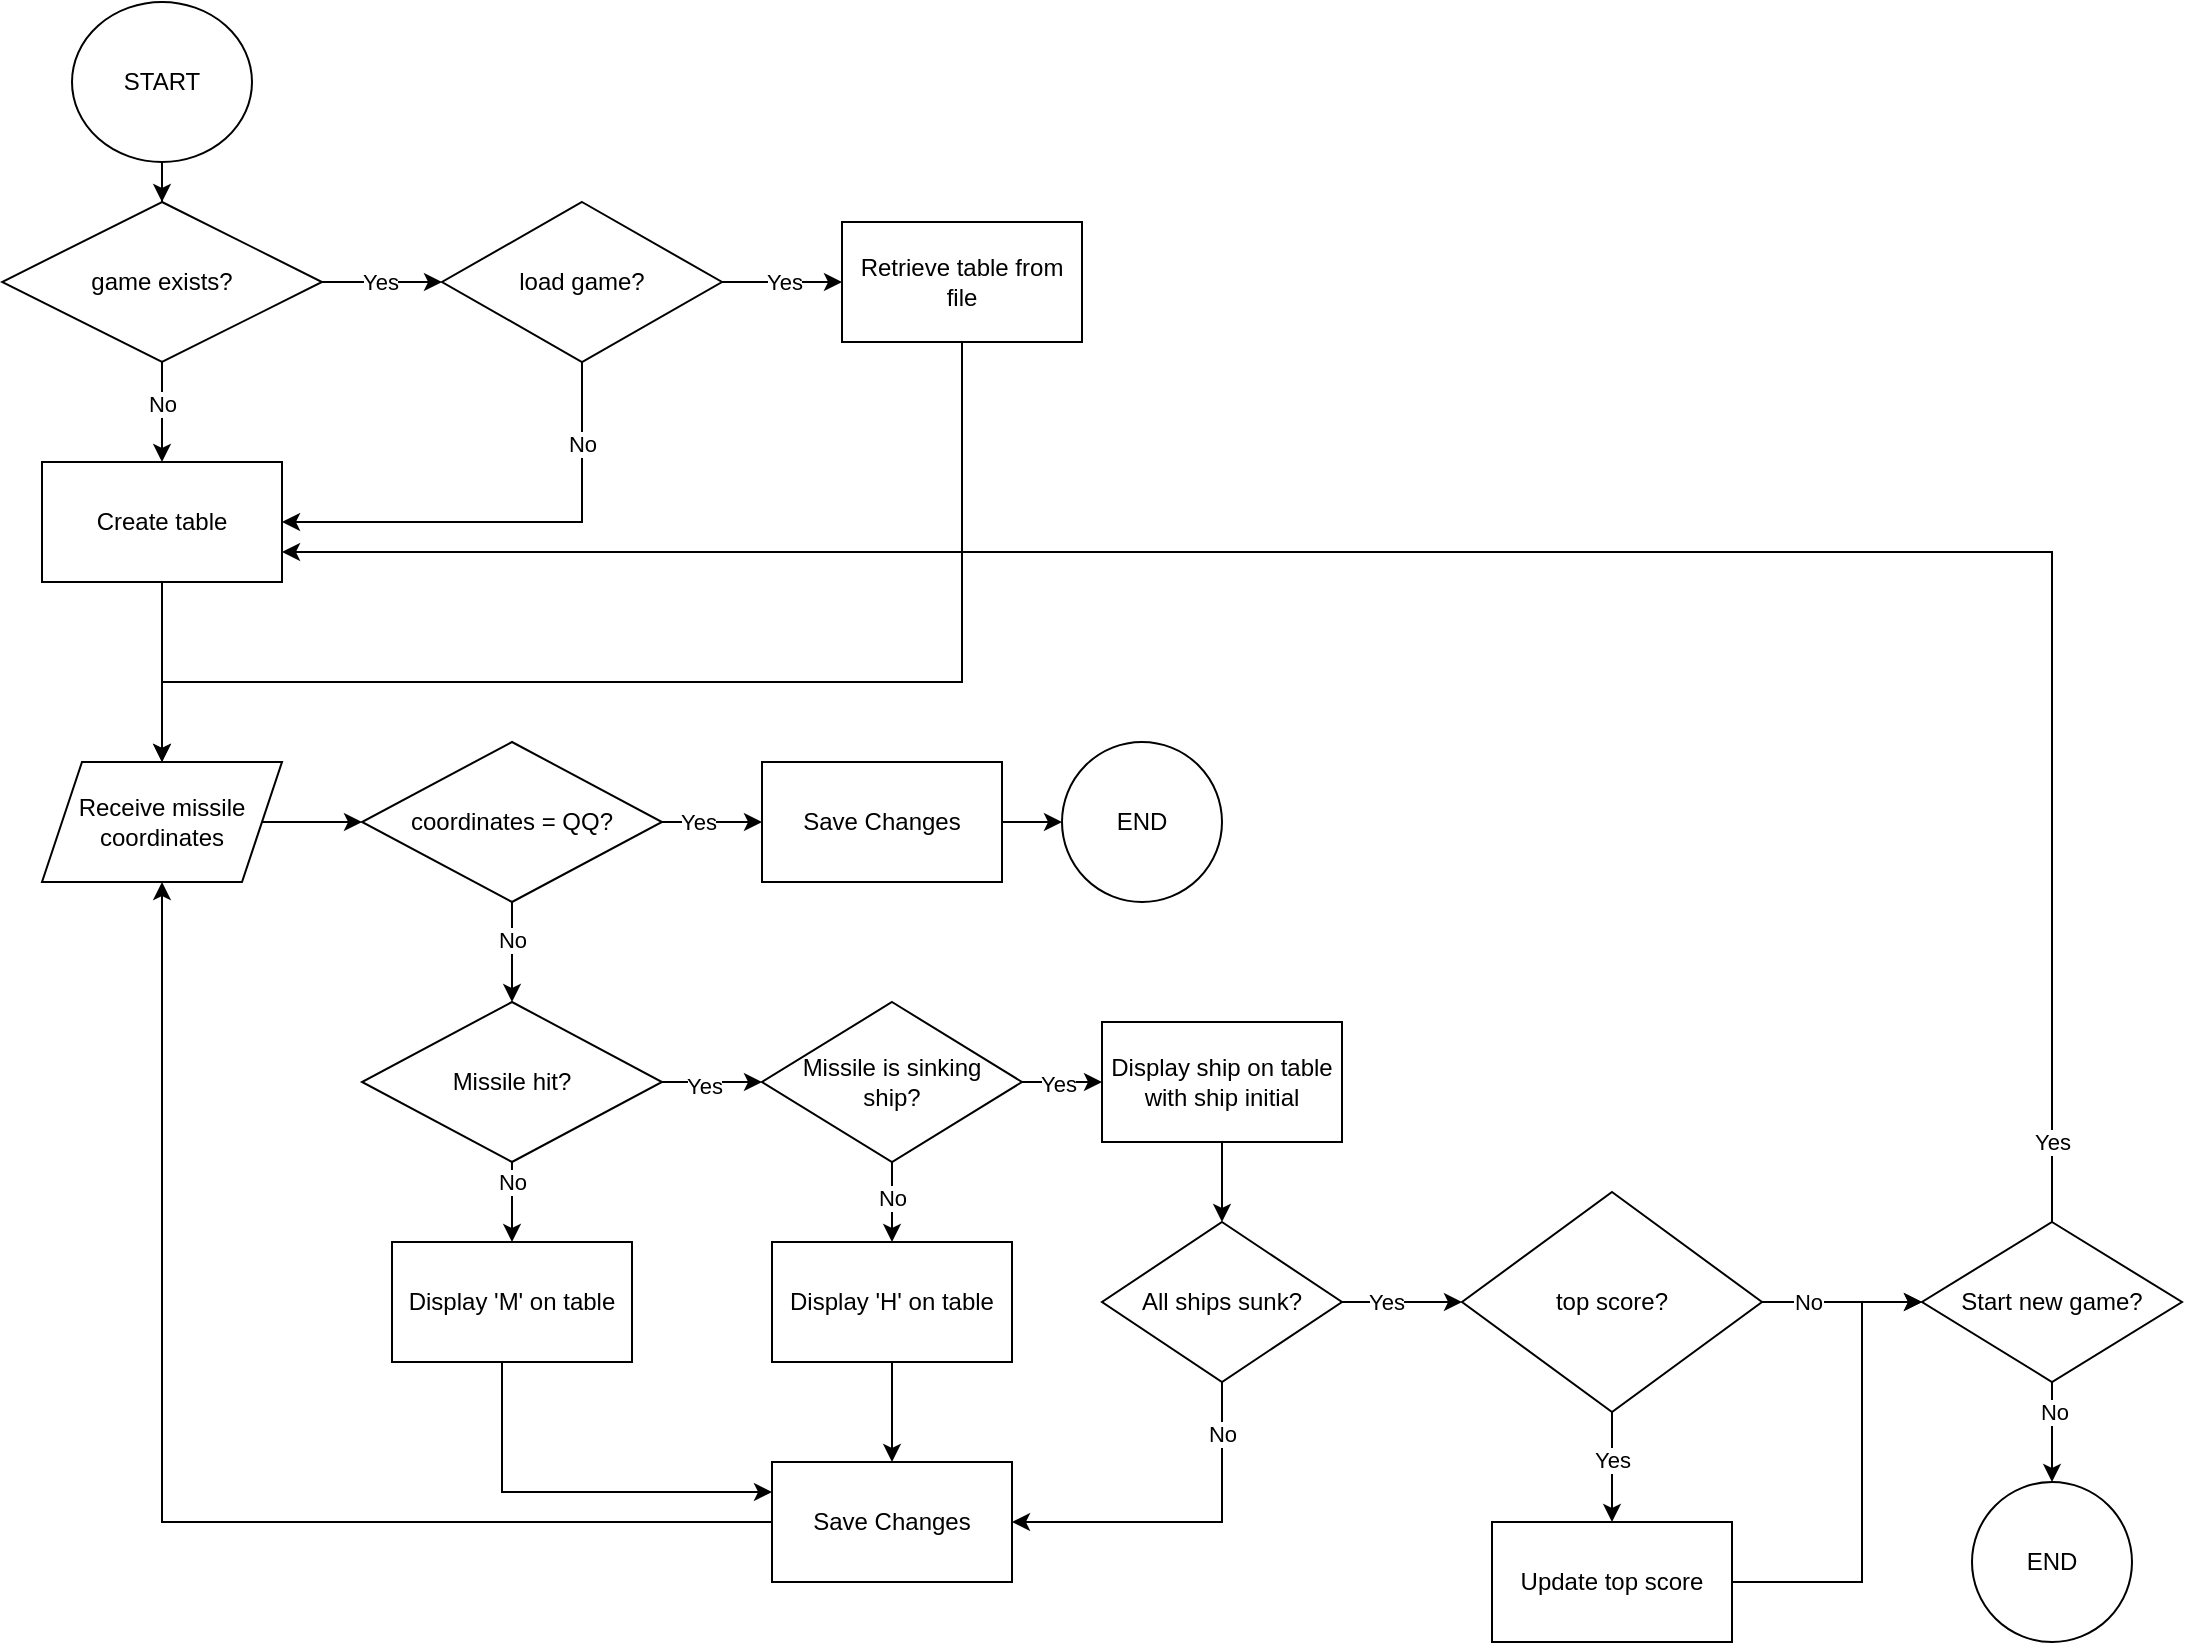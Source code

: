 <mxfile version="24.4.13" type="device">
  <diagram name="Page-1" id="uKUrpSD-i5e1eAox_Blk">
    <mxGraphModel dx="895" dy="1214" grid="1" gridSize="10" guides="1" tooltips="1" connect="1" arrows="1" fold="1" page="1" pageScale="1" pageWidth="850" pageHeight="1100" math="0" shadow="0">
      <root>
        <mxCell id="0" />
        <mxCell id="1" parent="0" />
        <mxCell id="9fz9pq_bd6llEG-oTn1c-10" value="" style="edgeStyle=orthogonalEdgeStyle;rounded=0;orthogonalLoop=1;jettySize=auto;html=1;" parent="1" source="9fz9pq_bd6llEG-oTn1c-2" target="9fz9pq_bd6llEG-oTn1c-3" edge="1">
          <mxGeometry relative="1" as="geometry" />
        </mxCell>
        <mxCell id="9fz9pq_bd6llEG-oTn1c-2" value="START" style="ellipse;whiteSpace=wrap;html=1;" parent="1" vertex="1">
          <mxGeometry x="195" y="20" width="90" height="80" as="geometry" />
        </mxCell>
        <mxCell id="9fz9pq_bd6llEG-oTn1c-5" value="" style="edgeStyle=orthogonalEdgeStyle;rounded=0;orthogonalLoop=1;jettySize=auto;html=1;" parent="1" source="9fz9pq_bd6llEG-oTn1c-3" edge="1">
          <mxGeometry relative="1" as="geometry">
            <mxPoint x="380" y="160" as="targetPoint" />
          </mxGeometry>
        </mxCell>
        <mxCell id="9fz9pq_bd6llEG-oTn1c-8" value="Yes" style="edgeLabel;html=1;align=center;verticalAlign=middle;resizable=0;points=[];" parent="9fz9pq_bd6llEG-oTn1c-5" vertex="1" connectable="0">
          <mxGeometry x="-0.064" y="3" relative="1" as="geometry">
            <mxPoint y="3" as="offset" />
          </mxGeometry>
        </mxCell>
        <mxCell id="9fz9pq_bd6llEG-oTn1c-7" value="" style="edgeStyle=orthogonalEdgeStyle;rounded=0;orthogonalLoop=1;jettySize=auto;html=1;" parent="1" source="9fz9pq_bd6llEG-oTn1c-3" target="9fz9pq_bd6llEG-oTn1c-6" edge="1">
          <mxGeometry relative="1" as="geometry" />
        </mxCell>
        <mxCell id="9fz9pq_bd6llEG-oTn1c-9" value="No" style="edgeLabel;html=1;align=center;verticalAlign=middle;resizable=0;points=[];" parent="9fz9pq_bd6llEG-oTn1c-7" vertex="1" connectable="0">
          <mxGeometry x="0.179" y="-2" relative="1" as="geometry">
            <mxPoint x="2" y="-9" as="offset" />
          </mxGeometry>
        </mxCell>
        <mxCell id="9fz9pq_bd6llEG-oTn1c-3" value="game exists?" style="rhombus;whiteSpace=wrap;html=1;" parent="1" vertex="1">
          <mxGeometry x="160" y="120" width="160" height="80" as="geometry" />
        </mxCell>
        <mxCell id="9fz9pq_bd6llEG-oTn1c-22" style="edgeStyle=orthogonalEdgeStyle;rounded=0;orthogonalLoop=1;jettySize=auto;html=1;entryX=0.5;entryY=0;entryDx=0;entryDy=0;" parent="1" source="9fz9pq_bd6llEG-oTn1c-6" target="9fz9pq_bd6llEG-oTn1c-20" edge="1">
          <mxGeometry relative="1" as="geometry" />
        </mxCell>
        <mxCell id="9fz9pq_bd6llEG-oTn1c-6" value="Create table" style="whiteSpace=wrap;html=1;" parent="1" vertex="1">
          <mxGeometry x="180" y="250" width="120" height="60" as="geometry" />
        </mxCell>
        <mxCell id="9fz9pq_bd6llEG-oTn1c-13" value="" style="edgeStyle=orthogonalEdgeStyle;rounded=0;orthogonalLoop=1;jettySize=auto;html=1;" parent="1" source="9fz9pq_bd6llEG-oTn1c-11" target="9fz9pq_bd6llEG-oTn1c-12" edge="1">
          <mxGeometry relative="1" as="geometry" />
        </mxCell>
        <mxCell id="9fz9pq_bd6llEG-oTn1c-14" value="Yes" style="edgeLabel;html=1;align=center;verticalAlign=middle;resizable=0;points=[];" parent="9fz9pq_bd6llEG-oTn1c-13" vertex="1" connectable="0">
          <mxGeometry x="-0.421" y="1" relative="1" as="geometry">
            <mxPoint x="13" y="1" as="offset" />
          </mxGeometry>
        </mxCell>
        <mxCell id="9fz9pq_bd6llEG-oTn1c-15" style="edgeStyle=orthogonalEdgeStyle;rounded=0;orthogonalLoop=1;jettySize=auto;html=1;entryX=1;entryY=0.5;entryDx=0;entryDy=0;" parent="1" source="9fz9pq_bd6llEG-oTn1c-11" target="9fz9pq_bd6llEG-oTn1c-6" edge="1">
          <mxGeometry relative="1" as="geometry">
            <Array as="points">
              <mxPoint x="450" y="280" />
            </Array>
          </mxGeometry>
        </mxCell>
        <mxCell id="9fz9pq_bd6llEG-oTn1c-16" value="No" style="edgeLabel;html=1;align=center;verticalAlign=middle;resizable=0;points=[];" parent="9fz9pq_bd6llEG-oTn1c-15" vertex="1" connectable="0">
          <mxGeometry x="-0.646" y="3" relative="1" as="geometry">
            <mxPoint x="-3" as="offset" />
          </mxGeometry>
        </mxCell>
        <mxCell id="9fz9pq_bd6llEG-oTn1c-11" value="load game?" style="rhombus;whiteSpace=wrap;html=1;" parent="1" vertex="1">
          <mxGeometry x="380" y="120" width="140" height="80" as="geometry" />
        </mxCell>
        <mxCell id="9fz9pq_bd6llEG-oTn1c-21" style="edgeStyle=orthogonalEdgeStyle;rounded=0;orthogonalLoop=1;jettySize=auto;html=1;entryX=0.5;entryY=0;entryDx=0;entryDy=0;" parent="1" source="9fz9pq_bd6llEG-oTn1c-12" target="9fz9pq_bd6llEG-oTn1c-20" edge="1">
          <mxGeometry relative="1" as="geometry">
            <Array as="points">
              <mxPoint x="640" y="360" />
            </Array>
          </mxGeometry>
        </mxCell>
        <mxCell id="9fz9pq_bd6llEG-oTn1c-12" value="Retrieve table from file" style="whiteSpace=wrap;html=1;" parent="1" vertex="1">
          <mxGeometry x="580" y="130" width="120" height="60" as="geometry" />
        </mxCell>
        <mxCell id="9fz9pq_bd6llEG-oTn1c-66" style="edgeStyle=orthogonalEdgeStyle;rounded=0;orthogonalLoop=1;jettySize=auto;html=1;entryX=0;entryY=0.5;entryDx=0;entryDy=0;" parent="1" source="9fz9pq_bd6llEG-oTn1c-20" target="9fz9pq_bd6llEG-oTn1c-56" edge="1">
          <mxGeometry relative="1" as="geometry" />
        </mxCell>
        <mxCell id="9fz9pq_bd6llEG-oTn1c-20" value="Receive missile coordinates" style="shape=parallelogram;perimeter=parallelogramPerimeter;whiteSpace=wrap;html=1;fixedSize=1;" parent="1" vertex="1">
          <mxGeometry x="180" y="400" width="120" height="60" as="geometry" />
        </mxCell>
        <mxCell id="9fz9pq_bd6llEG-oTn1c-73" value="" style="edgeStyle=orthogonalEdgeStyle;rounded=0;orthogonalLoop=1;jettySize=auto;html=1;" parent="1" source="9fz9pq_bd6llEG-oTn1c-27" target="9fz9pq_bd6llEG-oTn1c-31" edge="1">
          <mxGeometry relative="1" as="geometry" />
        </mxCell>
        <mxCell id="9fz9pq_bd6llEG-oTn1c-75" value="Yes" style="edgeLabel;html=1;align=center;verticalAlign=middle;resizable=0;points=[];" parent="9fz9pq_bd6llEG-oTn1c-73" vertex="1" connectable="0">
          <mxGeometry x="-0.166" y="-2" relative="1" as="geometry">
            <mxPoint as="offset" />
          </mxGeometry>
        </mxCell>
        <mxCell id="9fz9pq_bd6llEG-oTn1c-95" style="edgeStyle=orthogonalEdgeStyle;rounded=0;orthogonalLoop=1;jettySize=auto;html=1;entryX=0.5;entryY=0;entryDx=0;entryDy=0;" parent="1" source="9fz9pq_bd6llEG-oTn1c-27" target="9fz9pq_bd6llEG-oTn1c-38" edge="1">
          <mxGeometry relative="1" as="geometry" />
        </mxCell>
        <mxCell id="9fz9pq_bd6llEG-oTn1c-96" value="No" style="edgeLabel;html=1;align=center;verticalAlign=middle;resizable=0;points=[];" parent="9fz9pq_bd6llEG-oTn1c-95" vertex="1" connectable="0">
          <mxGeometry x="0.15" y="-1" relative="1" as="geometry">
            <mxPoint x="1" y="-13" as="offset" />
          </mxGeometry>
        </mxCell>
        <mxCell id="9fz9pq_bd6llEG-oTn1c-27" value="Missile hit?" style="rhombus;whiteSpace=wrap;html=1;" parent="1" vertex="1">
          <mxGeometry x="340" y="520" width="150" height="80" as="geometry" />
        </mxCell>
        <mxCell id="9fz9pq_bd6llEG-oTn1c-76" style="edgeStyle=orthogonalEdgeStyle;rounded=0;orthogonalLoop=1;jettySize=auto;html=1;entryX=0;entryY=0.5;entryDx=0;entryDy=0;" parent="1" source="9fz9pq_bd6llEG-oTn1c-31" target="9fz9pq_bd6llEG-oTn1c-32" edge="1">
          <mxGeometry relative="1" as="geometry" />
        </mxCell>
        <mxCell id="9fz9pq_bd6llEG-oTn1c-78" value="Yes" style="edgeLabel;html=1;align=center;verticalAlign=middle;resizable=0;points=[];" parent="9fz9pq_bd6llEG-oTn1c-76" vertex="1" connectable="0">
          <mxGeometry x="-0.116" y="-1" relative="1" as="geometry">
            <mxPoint as="offset" />
          </mxGeometry>
        </mxCell>
        <mxCell id="9fz9pq_bd6llEG-oTn1c-97" value="" style="edgeStyle=orthogonalEdgeStyle;rounded=0;orthogonalLoop=1;jettySize=auto;html=1;" parent="1" source="9fz9pq_bd6llEG-oTn1c-31" target="9fz9pq_bd6llEG-oTn1c-36" edge="1">
          <mxGeometry relative="1" as="geometry" />
        </mxCell>
        <mxCell id="9fz9pq_bd6llEG-oTn1c-98" value="No" style="edgeLabel;html=1;align=center;verticalAlign=middle;resizable=0;points=[];" parent="9fz9pq_bd6llEG-oTn1c-97" vertex="1" connectable="0">
          <mxGeometry x="-0.121" y="2" relative="1" as="geometry">
            <mxPoint x="-2" as="offset" />
          </mxGeometry>
        </mxCell>
        <mxCell id="9fz9pq_bd6llEG-oTn1c-31" value="Missile is sinking&lt;div&gt;ship?&lt;/div&gt;" style="rhombus;whiteSpace=wrap;html=1;" parent="1" vertex="1">
          <mxGeometry x="540" y="520" width="130" height="80" as="geometry" />
        </mxCell>
        <mxCell id="9fz9pq_bd6llEG-oTn1c-80" style="edgeStyle=orthogonalEdgeStyle;rounded=0;orthogonalLoop=1;jettySize=auto;html=1;entryX=0.5;entryY=0;entryDx=0;entryDy=0;" parent="1" source="9fz9pq_bd6llEG-oTn1c-32" target="9fz9pq_bd6llEG-oTn1c-42" edge="1">
          <mxGeometry relative="1" as="geometry" />
        </mxCell>
        <mxCell id="9fz9pq_bd6llEG-oTn1c-32" value="Display ship on table with ship initial" style="whiteSpace=wrap;html=1;" parent="1" vertex="1">
          <mxGeometry x="710" y="530" width="120" height="60" as="geometry" />
        </mxCell>
        <mxCell id="9fz9pq_bd6llEG-oTn1c-100" style="edgeStyle=orthogonalEdgeStyle;rounded=0;orthogonalLoop=1;jettySize=auto;html=1;entryX=0.5;entryY=0;entryDx=0;entryDy=0;" parent="1" source="9fz9pq_bd6llEG-oTn1c-36" target="9fz9pq_bd6llEG-oTn1c-52" edge="1">
          <mxGeometry relative="1" as="geometry" />
        </mxCell>
        <mxCell id="9fz9pq_bd6llEG-oTn1c-36" value="Display &#39;H&#39; on table" style="whiteSpace=wrap;html=1;" parent="1" vertex="1">
          <mxGeometry x="545" y="640" width="120" height="60" as="geometry" />
        </mxCell>
        <mxCell id="9fz9pq_bd6llEG-oTn1c-94" style="edgeStyle=orthogonalEdgeStyle;rounded=0;orthogonalLoop=1;jettySize=auto;html=1;entryX=0;entryY=0.25;entryDx=0;entryDy=0;" parent="1" source="9fz9pq_bd6llEG-oTn1c-38" target="9fz9pq_bd6llEG-oTn1c-52" edge="1">
          <mxGeometry relative="1" as="geometry">
            <Array as="points">
              <mxPoint x="410" y="765" />
            </Array>
          </mxGeometry>
        </mxCell>
        <mxCell id="9fz9pq_bd6llEG-oTn1c-38" value="Display &#39;M&#39; on table" style="whiteSpace=wrap;html=1;" parent="1" vertex="1">
          <mxGeometry x="355" y="640" width="120" height="60" as="geometry" />
        </mxCell>
        <mxCell id="9fz9pq_bd6llEG-oTn1c-101" style="edgeStyle=orthogonalEdgeStyle;rounded=0;orthogonalLoop=1;jettySize=auto;html=1;entryX=1;entryY=0.5;entryDx=0;entryDy=0;" parent="1" source="9fz9pq_bd6llEG-oTn1c-42" target="9fz9pq_bd6llEG-oTn1c-52" edge="1">
          <mxGeometry relative="1" as="geometry">
            <Array as="points">
              <mxPoint x="770" y="780" />
            </Array>
          </mxGeometry>
        </mxCell>
        <mxCell id="9fz9pq_bd6llEG-oTn1c-102" value="No" style="edgeLabel;html=1;align=center;verticalAlign=middle;resizable=0;points=[];" parent="9fz9pq_bd6llEG-oTn1c-101" vertex="1" connectable="0">
          <mxGeometry x="-0.709" y="-4" relative="1" as="geometry">
            <mxPoint x="4" as="offset" />
          </mxGeometry>
        </mxCell>
        <mxCell id="9fz9pq_bd6llEG-oTn1c-105" value="" style="edgeStyle=orthogonalEdgeStyle;rounded=0;orthogonalLoop=1;jettySize=auto;html=1;" parent="1" source="9fz9pq_bd6llEG-oTn1c-42" target="9fz9pq_bd6llEG-oTn1c-104" edge="1">
          <mxGeometry relative="1" as="geometry" />
        </mxCell>
        <mxCell id="9fz9pq_bd6llEG-oTn1c-116" value="Yes" style="edgeLabel;html=1;align=center;verticalAlign=middle;resizable=0;points=[];" parent="9fz9pq_bd6llEG-oTn1c-105" vertex="1" connectable="0">
          <mxGeometry x="-0.634" y="-3" relative="1" as="geometry">
            <mxPoint x="11" y="-3" as="offset" />
          </mxGeometry>
        </mxCell>
        <mxCell id="9fz9pq_bd6llEG-oTn1c-42" value="All ships sunk?" style="rhombus;whiteSpace=wrap;html=1;" parent="1" vertex="1">
          <mxGeometry x="710" y="630" width="120" height="80" as="geometry" />
        </mxCell>
        <mxCell id="9fz9pq_bd6llEG-oTn1c-114" value="" style="edgeStyle=orthogonalEdgeStyle;rounded=0;orthogonalLoop=1;jettySize=auto;html=1;" parent="1" source="9fz9pq_bd6llEG-oTn1c-46" target="9fz9pq_bd6llEG-oTn1c-89" edge="1">
          <mxGeometry relative="1" as="geometry" />
        </mxCell>
        <mxCell id="9fz9pq_bd6llEG-oTn1c-115" value="No" style="edgeLabel;html=1;align=center;verticalAlign=middle;resizable=0;points=[];" parent="9fz9pq_bd6llEG-oTn1c-114" vertex="1" connectable="0">
          <mxGeometry x="-0.393" y="1" relative="1" as="geometry">
            <mxPoint as="offset" />
          </mxGeometry>
        </mxCell>
        <mxCell id="9fz9pq_bd6llEG-oTn1c-124" style="edgeStyle=orthogonalEdgeStyle;rounded=0;orthogonalLoop=1;jettySize=auto;html=1;entryX=1;entryY=0.75;entryDx=0;entryDy=0;" parent="1" source="9fz9pq_bd6llEG-oTn1c-46" target="9fz9pq_bd6llEG-oTn1c-6" edge="1">
          <mxGeometry relative="1" as="geometry">
            <Array as="points">
              <mxPoint x="1185" y="295" />
            </Array>
          </mxGeometry>
        </mxCell>
        <mxCell id="9fz9pq_bd6llEG-oTn1c-126" value="Yes" style="edgeLabel;html=1;align=center;verticalAlign=middle;resizable=0;points=[];" parent="9fz9pq_bd6llEG-oTn1c-124" vertex="1" connectable="0">
          <mxGeometry x="-0.934" y="2" relative="1" as="geometry">
            <mxPoint x="2" as="offset" />
          </mxGeometry>
        </mxCell>
        <mxCell id="9fz9pq_bd6llEG-oTn1c-46" value="Start new game?" style="rhombus;whiteSpace=wrap;html=1;" parent="1" vertex="1">
          <mxGeometry x="1120" y="630" width="130" height="80" as="geometry" />
        </mxCell>
        <mxCell id="9fz9pq_bd6llEG-oTn1c-93" style="edgeStyle=orthogonalEdgeStyle;rounded=0;orthogonalLoop=1;jettySize=auto;html=1;entryX=0.5;entryY=1;entryDx=0;entryDy=0;" parent="1" source="9fz9pq_bd6llEG-oTn1c-52" target="9fz9pq_bd6llEG-oTn1c-20" edge="1">
          <mxGeometry relative="1" as="geometry" />
        </mxCell>
        <mxCell id="9fz9pq_bd6llEG-oTn1c-52" value="Save Changes" style="rounded=0;whiteSpace=wrap;html=1;" parent="1" vertex="1">
          <mxGeometry x="545" y="750" width="120" height="60" as="geometry" />
        </mxCell>
        <mxCell id="9fz9pq_bd6llEG-oTn1c-69" style="edgeStyle=orthogonalEdgeStyle;rounded=0;orthogonalLoop=1;jettySize=auto;html=1;entryX=0;entryY=0.5;entryDx=0;entryDy=0;" parent="1" source="9fz9pq_bd6llEG-oTn1c-56" target="9fz9pq_bd6llEG-oTn1c-128" edge="1">
          <mxGeometry relative="1" as="geometry">
            <mxPoint x="570" y="430" as="targetPoint" />
          </mxGeometry>
        </mxCell>
        <mxCell id="9fz9pq_bd6llEG-oTn1c-70" value="Yes" style="edgeLabel;html=1;align=center;verticalAlign=middle;resizable=0;points=[];" parent="9fz9pq_bd6llEG-oTn1c-69" vertex="1" connectable="0">
          <mxGeometry x="-0.19" y="3" relative="1" as="geometry">
            <mxPoint x="-3" y="3" as="offset" />
          </mxGeometry>
        </mxCell>
        <mxCell id="9fz9pq_bd6llEG-oTn1c-71" value="" style="edgeStyle=orthogonalEdgeStyle;rounded=0;orthogonalLoop=1;jettySize=auto;html=1;" parent="1" source="9fz9pq_bd6llEG-oTn1c-56" target="9fz9pq_bd6llEG-oTn1c-27" edge="1">
          <mxGeometry relative="1" as="geometry" />
        </mxCell>
        <mxCell id="9fz9pq_bd6llEG-oTn1c-72" value="No" style="edgeLabel;html=1;align=center;verticalAlign=middle;resizable=0;points=[];" parent="9fz9pq_bd6llEG-oTn1c-71" vertex="1" connectable="0">
          <mxGeometry x="-0.253" relative="1" as="geometry">
            <mxPoint as="offset" />
          </mxGeometry>
        </mxCell>
        <mxCell id="9fz9pq_bd6llEG-oTn1c-56" value="coordinates = QQ?" style="rhombus;whiteSpace=wrap;html=1;" parent="1" vertex="1">
          <mxGeometry x="340" y="390" width="150" height="80" as="geometry" />
        </mxCell>
        <mxCell id="9fz9pq_bd6llEG-oTn1c-89" value="END" style="ellipse;whiteSpace=wrap;html=1;" parent="1" vertex="1">
          <mxGeometry x="1145" y="760" width="80" height="80" as="geometry" />
        </mxCell>
        <mxCell id="9fz9pq_bd6llEG-oTn1c-108" value="" style="edgeStyle=orthogonalEdgeStyle;rounded=0;orthogonalLoop=1;jettySize=auto;html=1;" parent="1" source="9fz9pq_bd6llEG-oTn1c-104" target="9fz9pq_bd6llEG-oTn1c-107" edge="1">
          <mxGeometry relative="1" as="geometry" />
        </mxCell>
        <mxCell id="9fz9pq_bd6llEG-oTn1c-109" value="Yes" style="edgeLabel;html=1;align=center;verticalAlign=middle;resizable=0;points=[];" parent="9fz9pq_bd6llEG-oTn1c-108" vertex="1" connectable="0">
          <mxGeometry x="-0.143" y="2" relative="1" as="geometry">
            <mxPoint x="-2" as="offset" />
          </mxGeometry>
        </mxCell>
        <mxCell id="9fz9pq_bd6llEG-oTn1c-111" style="edgeStyle=orthogonalEdgeStyle;rounded=0;orthogonalLoop=1;jettySize=auto;html=1;entryX=0;entryY=0.5;entryDx=0;entryDy=0;" parent="1" source="9fz9pq_bd6llEG-oTn1c-104" target="9fz9pq_bd6llEG-oTn1c-46" edge="1">
          <mxGeometry relative="1" as="geometry">
            <mxPoint x="1110" y="670" as="targetPoint" />
          </mxGeometry>
        </mxCell>
        <mxCell id="9fz9pq_bd6llEG-oTn1c-113" value="No" style="edgeLabel;html=1;align=center;verticalAlign=middle;resizable=0;points=[];" parent="9fz9pq_bd6llEG-oTn1c-111" vertex="1" connectable="0">
          <mxGeometry x="-0.534" relative="1" as="geometry">
            <mxPoint x="4" as="offset" />
          </mxGeometry>
        </mxCell>
        <mxCell id="9fz9pq_bd6llEG-oTn1c-104" value="top score?" style="rhombus;whiteSpace=wrap;html=1;" parent="1" vertex="1">
          <mxGeometry x="890" y="615" width="150" height="110" as="geometry" />
        </mxCell>
        <mxCell id="9fz9pq_bd6llEG-oTn1c-123" style="edgeStyle=orthogonalEdgeStyle;rounded=0;orthogonalLoop=1;jettySize=auto;html=1;entryX=0;entryY=0.5;entryDx=0;entryDy=0;" parent="1" source="9fz9pq_bd6llEG-oTn1c-107" target="9fz9pq_bd6llEG-oTn1c-46" edge="1">
          <mxGeometry relative="1" as="geometry">
            <Array as="points">
              <mxPoint x="1090" y="810" />
              <mxPoint x="1090" y="670" />
            </Array>
          </mxGeometry>
        </mxCell>
        <mxCell id="9fz9pq_bd6llEG-oTn1c-107" value="Update top score" style="whiteSpace=wrap;html=1;" parent="1" vertex="1">
          <mxGeometry x="905" y="780" width="120" height="60" as="geometry" />
        </mxCell>
        <mxCell id="9fz9pq_bd6llEG-oTn1c-130" value="" style="edgeStyle=orthogonalEdgeStyle;rounded=0;orthogonalLoop=1;jettySize=auto;html=1;" parent="1" source="9fz9pq_bd6llEG-oTn1c-128" target="9fz9pq_bd6llEG-oTn1c-129" edge="1">
          <mxGeometry relative="1" as="geometry" />
        </mxCell>
        <mxCell id="9fz9pq_bd6llEG-oTn1c-128" value="Save Changes" style="rounded=0;whiteSpace=wrap;html=1;" parent="1" vertex="1">
          <mxGeometry x="540" y="400" width="120" height="60" as="geometry" />
        </mxCell>
        <mxCell id="9fz9pq_bd6llEG-oTn1c-129" value="END" style="ellipse;whiteSpace=wrap;html=1;rounded=0;" parent="1" vertex="1">
          <mxGeometry x="690" y="390" width="80" height="80" as="geometry" />
        </mxCell>
      </root>
    </mxGraphModel>
  </diagram>
</mxfile>
